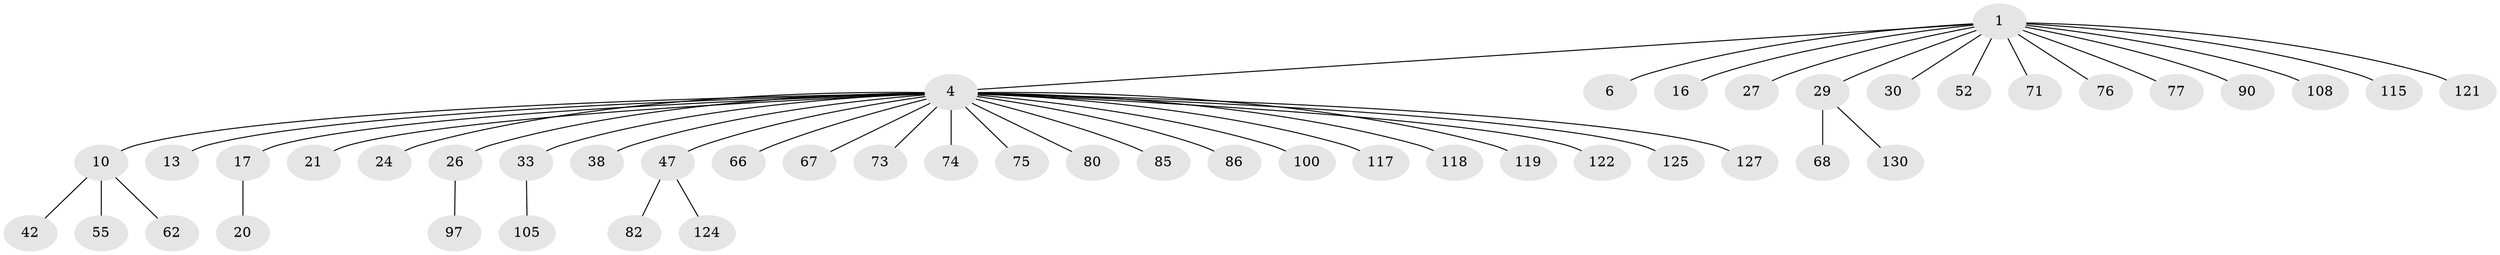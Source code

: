 // original degree distribution, {3: 0.14393939393939395, 2: 0.26515151515151514, 7: 0.030303030303030304, 4: 0.03787878787878788, 1: 0.49242424242424243, 5: 0.015151515151515152, 6: 0.015151515151515152}
// Generated by graph-tools (version 1.1) at 2025/19/03/04/25 18:19:19]
// undirected, 49 vertices, 48 edges
graph export_dot {
graph [start="1"]
  node [color=gray90,style=filled];
  1 [super="+2+3+25"];
  4 [super="+9+14+11+36+50+5"];
  6 [super="+43+69"];
  10 [super="+32+51+12"];
  13 [super="+23+94"];
  16 [super="+93"];
  17 [super="+19+104+132"];
  20 [super="+111"];
  21 [super="+79"];
  24;
  26 [super="+72+99+60+58+35"];
  27;
  29 [super="+39"];
  30 [super="+37"];
  33 [super="+101+63+78+65"];
  38;
  42 [super="+84"];
  47 [super="+54"];
  52;
  55 [super="+61"];
  62;
  66;
  67 [super="+107"];
  68;
  71 [super="+95"];
  73;
  74 [super="+129"];
  75;
  76 [super="+112"];
  77 [super="+102"];
  80 [super="+89"];
  82 [super="+103+109"];
  85;
  86 [super="+120"];
  90;
  97 [super="+106"];
  100;
  105 [super="+116"];
  108;
  115;
  117;
  118;
  119;
  121 [super="+123"];
  122;
  124;
  125;
  127;
  130;
  1 -- 6;
  1 -- 4;
  1 -- 71;
  1 -- 76;
  1 -- 108;
  1 -- 77;
  1 -- 16;
  1 -- 52;
  1 -- 121;
  1 -- 90;
  1 -- 27;
  1 -- 29;
  1 -- 30;
  1 -- 115;
  4 -- 33;
  4 -- 38;
  4 -- 10;
  4 -- 74;
  4 -- 21;
  4 -- 86;
  4 -- 119;
  4 -- 80;
  4 -- 17;
  4 -- 26;
  4 -- 24;
  4 -- 122;
  4 -- 75;
  4 -- 85;
  4 -- 118;
  4 -- 66;
  4 -- 67;
  4 -- 100;
  4 -- 73;
  4 -- 13;
  4 -- 47;
  4 -- 117;
  4 -- 125;
  4 -- 127;
  10 -- 42;
  10 -- 62;
  10 -- 55;
  17 -- 20;
  26 -- 97;
  29 -- 130;
  29 -- 68;
  33 -- 105;
  47 -- 82;
  47 -- 124;
}
